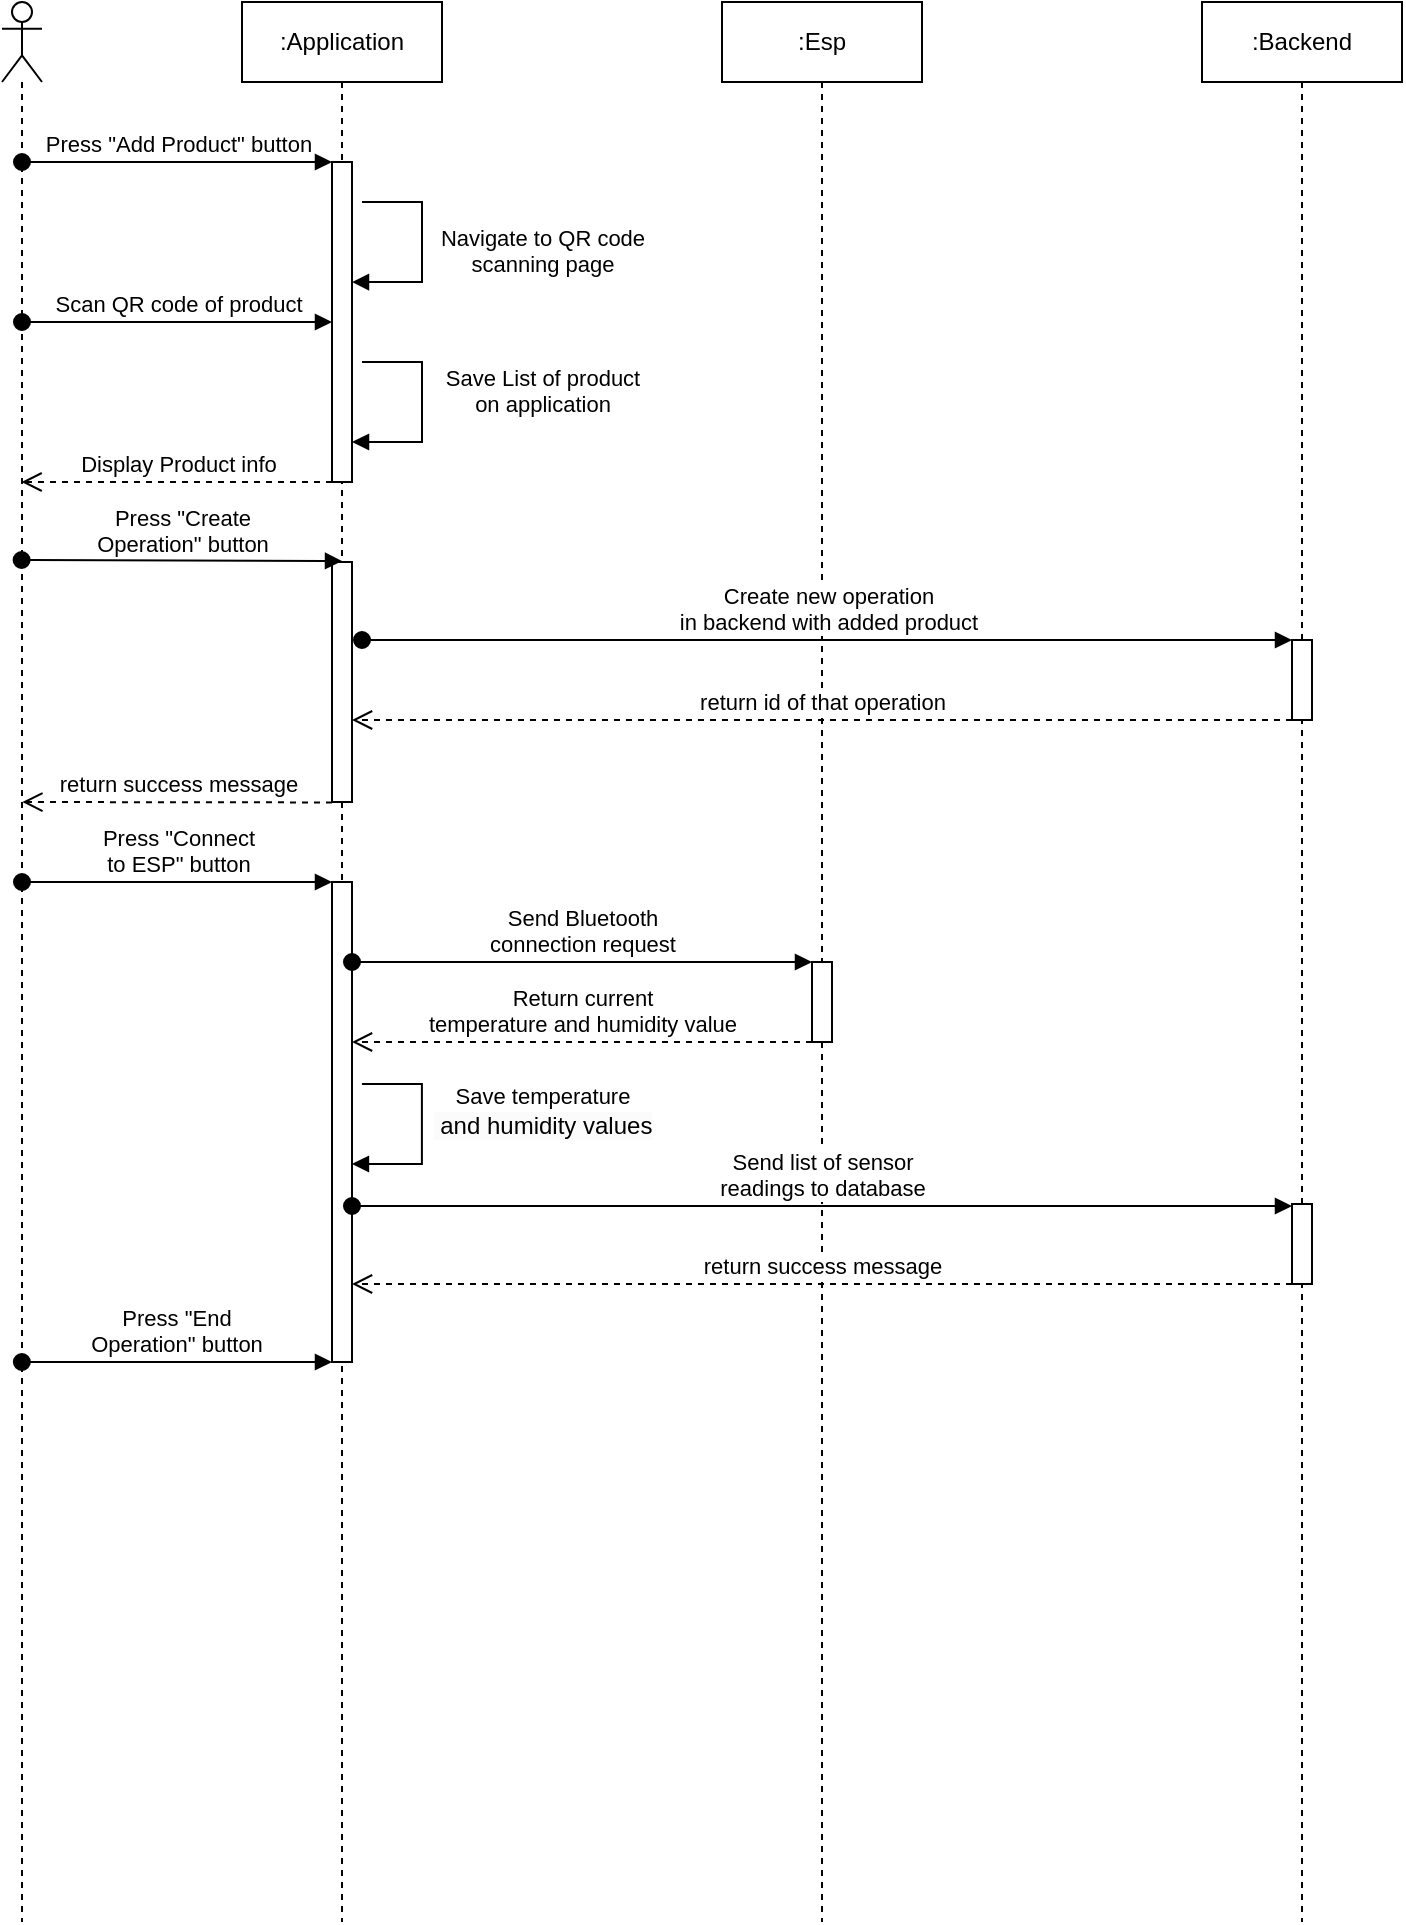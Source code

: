 <mxfile version="13.9.9" type="device" pages="3"><diagram id="enGaG7yTvKeeMEmJkT0X" name="Transportation"><mxGraphModel dx="852" dy="517" grid="1" gridSize="10" guides="1" tooltips="1" connect="1" arrows="1" fold="1" page="1" pageScale="1" pageWidth="850" pageHeight="1100" math="0" shadow="0"><root><mxCell id="0"/><mxCell id="1" parent="0"/><mxCell id="bNweQKVXyx72sgjPOAXC-1" value="" style="shape=umlLifeline;perimeter=lifelinePerimeter;whiteSpace=wrap;html=1;container=1;dropTarget=0;collapsible=0;recursiveResize=0;outlineConnect=0;portConstraint=eastwest;newEdgeStyle={&quot;edgeStyle&quot;:&quot;elbowEdgeStyle&quot;,&quot;elbow&quot;:&quot;vertical&quot;,&quot;curved&quot;:0,&quot;rounded&quot;:0};participant=umlActor;" parent="1" vertex="1"><mxGeometry x="70" y="40" width="20" height="960" as="geometry"/></mxCell><mxCell id="ofi3bH9-rrDe1YXDRInB-1" value=":Application" style="shape=umlLifeline;perimeter=lifelinePerimeter;whiteSpace=wrap;html=1;container=1;dropTarget=0;collapsible=0;recursiveResize=0;outlineConnect=0;portConstraint=eastwest;newEdgeStyle={&quot;edgeStyle&quot;:&quot;elbowEdgeStyle&quot;,&quot;elbow&quot;:&quot;vertical&quot;,&quot;curved&quot;:0,&quot;rounded&quot;:0};" parent="1" vertex="1"><mxGeometry x="190" y="40" width="100" height="960" as="geometry"/></mxCell><mxCell id="ofi3bH9-rrDe1YXDRInB-7" value="" style="html=1;points=[];perimeter=orthogonalPerimeter;outlineConnect=0;targetShapes=umlLifeline;portConstraint=eastwest;newEdgeStyle={&quot;edgeStyle&quot;:&quot;elbowEdgeStyle&quot;,&quot;elbow&quot;:&quot;vertical&quot;,&quot;curved&quot;:0,&quot;rounded&quot;:0};" parent="ofi3bH9-rrDe1YXDRInB-1" vertex="1"><mxGeometry x="45" y="80" width="10" height="160" as="geometry"/></mxCell><mxCell id="EWP1JVS3Kq3bZ-0pJgzn-16" value="" style="html=1;points=[];perimeter=orthogonalPerimeter;outlineConnect=0;targetShapes=umlLifeline;portConstraint=eastwest;newEdgeStyle={&quot;edgeStyle&quot;:&quot;elbowEdgeStyle&quot;,&quot;elbow&quot;:&quot;vertical&quot;,&quot;curved&quot;:0,&quot;rounded&quot;:0};" parent="ofi3bH9-rrDe1YXDRInB-1" vertex="1"><mxGeometry x="45" y="280" width="10" height="120" as="geometry"/></mxCell><mxCell id="GxoD1OoxceLfjxLoZDJN-1" value="" style="html=1;points=[];perimeter=orthogonalPerimeter;outlineConnect=0;targetShapes=umlLifeline;portConstraint=eastwest;newEdgeStyle={&quot;edgeStyle&quot;:&quot;elbowEdgeStyle&quot;,&quot;elbow&quot;:&quot;vertical&quot;,&quot;curved&quot;:0,&quot;rounded&quot;:0};" parent="ofi3bH9-rrDe1YXDRInB-1" vertex="1"><mxGeometry x="45" y="440" width="10" height="240" as="geometry"/></mxCell><mxCell id="ofi3bH9-rrDe1YXDRInB-3" value=":Esp" style="shape=umlLifeline;perimeter=lifelinePerimeter;whiteSpace=wrap;html=1;container=1;dropTarget=0;collapsible=0;recursiveResize=0;outlineConnect=0;portConstraint=eastwest;newEdgeStyle={&quot;edgeStyle&quot;:&quot;elbowEdgeStyle&quot;,&quot;elbow&quot;:&quot;vertical&quot;,&quot;curved&quot;:0,&quot;rounded&quot;:0};" parent="1" vertex="1"><mxGeometry x="430" y="40" width="100" height="960" as="geometry"/></mxCell><mxCell id="EWP1JVS3Kq3bZ-0pJgzn-13" style="edgeStyle=elbowEdgeStyle;rounded=0;orthogonalLoop=1;jettySize=auto;html=1;elbow=vertical;curved=0;" parent="ofi3bH9-rrDe1YXDRInB-3" source="EWP1JVS3Kq3bZ-0pJgzn-11" edge="1"><mxGeometry relative="1" as="geometry"><mxPoint x="49.786" y="500.143" as="targetPoint"/></mxGeometry></mxCell><mxCell id="EWP1JVS3Kq3bZ-0pJgzn-11" value="" style="html=1;points=[];perimeter=orthogonalPerimeter;outlineConnect=0;targetShapes=umlLifeline;portConstraint=eastwest;newEdgeStyle={&quot;edgeStyle&quot;:&quot;elbowEdgeStyle&quot;,&quot;elbow&quot;:&quot;vertical&quot;,&quot;curved&quot;:0,&quot;rounded&quot;:0};" parent="ofi3bH9-rrDe1YXDRInB-3" vertex="1"><mxGeometry x="45" y="480" width="10" height="40" as="geometry"/></mxCell><mxCell id="ofi3bH9-rrDe1YXDRInB-5" value=":Backend" style="shape=umlLifeline;perimeter=lifelinePerimeter;whiteSpace=wrap;html=1;container=1;dropTarget=0;collapsible=0;recursiveResize=0;outlineConnect=0;portConstraint=eastwest;newEdgeStyle={&quot;edgeStyle&quot;:&quot;elbowEdgeStyle&quot;,&quot;elbow&quot;:&quot;vertical&quot;,&quot;curved&quot;:0,&quot;rounded&quot;:0};" parent="1" vertex="1"><mxGeometry x="670" y="40" width="100" height="960" as="geometry"/></mxCell><mxCell id="EWP1JVS3Kq3bZ-0pJgzn-3" value="" style="html=1;points=[];perimeter=orthogonalPerimeter;outlineConnect=0;targetShapes=umlLifeline;portConstraint=eastwest;newEdgeStyle={&quot;edgeStyle&quot;:&quot;elbowEdgeStyle&quot;,&quot;elbow&quot;:&quot;vertical&quot;,&quot;curved&quot;:0,&quot;rounded&quot;:0};" parent="ofi3bH9-rrDe1YXDRInB-5" vertex="1"><mxGeometry x="45" y="319" width="10" height="40" as="geometry"/></mxCell><mxCell id="EWP1JVS3Kq3bZ-0pJgzn-80" value="" style="html=1;points=[];perimeter=orthogonalPerimeter;outlineConnect=0;targetShapes=umlLifeline;portConstraint=eastwest;newEdgeStyle={&quot;edgeStyle&quot;:&quot;elbowEdgeStyle&quot;,&quot;elbow&quot;:&quot;vertical&quot;,&quot;curved&quot;:0,&quot;rounded&quot;:0};" parent="ofi3bH9-rrDe1YXDRInB-5" vertex="1"><mxGeometry x="45" y="601" width="10" height="40" as="geometry"/></mxCell><mxCell id="ofi3bH9-rrDe1YXDRInB-8" value="Press &quot;Add Product&quot; button" style="html=1;verticalAlign=bottom;startArrow=oval;endArrow=block;startSize=8;edgeStyle=elbowEdgeStyle;elbow=vertical;curved=0;rounded=0;" parent="1" source="bNweQKVXyx72sgjPOAXC-1" target="ofi3bH9-rrDe1YXDRInB-7" edge="1"><mxGeometry relative="1" as="geometry"><mxPoint x="130" y="120" as="sourcePoint"/><Array as="points"><mxPoint x="110" y="120"/></Array></mxGeometry></mxCell><mxCell id="EWP1JVS3Kq3bZ-0pJgzn-2" value="Scan QR code of product" style="html=1;verticalAlign=bottom;startArrow=oval;endArrow=block;startSize=8;edgeStyle=elbowEdgeStyle;elbow=vertical;curved=0;rounded=0;" parent="1" edge="1"><mxGeometry x="0.003" relative="1" as="geometry"><mxPoint x="80" y="200" as="sourcePoint"/><mxPoint x="235" y="200" as="targetPoint"/><Array as="points"><mxPoint x="110" y="200"/></Array><mxPoint as="offset"/></mxGeometry></mxCell><mxCell id="EWP1JVS3Kq3bZ-0pJgzn-4" value="Create new operation&lt;br/&gt;in backend with added product" style="html=1;verticalAlign=bottom;startArrow=oval;endArrow=block;startSize=8;edgeStyle=elbowEdgeStyle;elbow=vertical;curved=0;rounded=0;" parent="1" edge="1"><mxGeometry relative="1" as="geometry"><mxPoint x="250" y="359" as="sourcePoint"/><mxPoint x="715.0" y="359.333" as="targetPoint"/></mxGeometry></mxCell><mxCell id="EWP1JVS3Kq3bZ-0pJgzn-5" value="return id of that operation" style="html=1;verticalAlign=bottom;endArrow=open;dashed=1;endSize=8;edgeStyle=elbowEdgeStyle;elbow=vertical;curved=0;rounded=0;" parent="1" source="EWP1JVS3Kq3bZ-0pJgzn-3" edge="1"><mxGeometry relative="1" as="geometry"><mxPoint x="710" y="399" as="sourcePoint"/><mxPoint x="245" y="399" as="targetPoint"/><Array as="points"><mxPoint x="710" y="399"/></Array></mxGeometry></mxCell><mxCell id="EWP1JVS3Kq3bZ-0pJgzn-8" value="Display Product info" style="html=1;verticalAlign=bottom;endArrow=open;dashed=1;endSize=8;edgeStyle=elbowEdgeStyle;elbow=vertical;curved=0;rounded=0;" parent="1" edge="1"><mxGeometry relative="1" as="geometry"><mxPoint x="235" y="280" as="sourcePoint"/><mxPoint x="79.786" y="280" as="targetPoint"/><Array as="points"><mxPoint x="130" y="280"/></Array></mxGeometry></mxCell><mxCell id="EWP1JVS3Kq3bZ-0pJgzn-10" value="Press &quot;Connect&lt;br/&gt;to ESP&quot; button" style="html=1;verticalAlign=bottom;startArrow=oval;endArrow=block;startSize=8;edgeStyle=elbowEdgeStyle;elbow=vertical;curved=0;rounded=0;" parent="1" edge="1"><mxGeometry relative="1" as="geometry"><mxPoint x="80" y="480" as="sourcePoint"/><mxPoint x="235" y="480" as="targetPoint"/><Array as="points"><mxPoint x="170" y="480"/><mxPoint x="190" y="640"/></Array></mxGeometry></mxCell><mxCell id="EWP1JVS3Kq3bZ-0pJgzn-12" value="Send Bluetooth&lt;br/&gt;connection request" style="html=1;verticalAlign=bottom;startArrow=oval;endArrow=block;startSize=8;edgeStyle=elbowEdgeStyle;elbow=vertical;curved=0;rounded=0;" parent="1" target="EWP1JVS3Kq3bZ-0pJgzn-11" edge="1"><mxGeometry relative="1" as="geometry"><mxPoint x="245" y="520" as="sourcePoint"/><Array as="points"><mxPoint x="450" y="520"/></Array></mxGeometry></mxCell><mxCell id="EWP1JVS3Kq3bZ-0pJgzn-14" value="Return current&lt;br style=&quot;border-color: var(--border-color);&quot;&gt;temperature and humidity value" style="html=1;verticalAlign=bottom;endArrow=open;dashed=1;endSize=8;edgeStyle=elbowEdgeStyle;elbow=vertical;curved=0;rounded=0;" parent="1" source="EWP1JVS3Kq3bZ-0pJgzn-11" edge="1"><mxGeometry relative="1" as="geometry"><mxPoint x="480" y="560" as="sourcePoint"/><mxPoint x="245" y="559.999" as="targetPoint"/></mxGeometry></mxCell><mxCell id="EWP1JVS3Kq3bZ-0pJgzn-15" value="return success message" style="html=1;verticalAlign=bottom;endArrow=open;dashed=1;endSize=8;edgeStyle=elbowEdgeStyle;elbow=vertical;curved=0;rounded=0;" parent="1" edge="1"><mxGeometry relative="1" as="geometry"><mxPoint x="235" y="440.22" as="sourcePoint"/><mxPoint x="80.167" y="440.22" as="targetPoint"/></mxGeometry></mxCell><mxCell id="EWP1JVS3Kq3bZ-0pJgzn-17" value="Press &quot;Create&lt;br&gt;Operation&quot; button" style="html=1;verticalAlign=bottom;startArrow=oval;endArrow=block;startSize=8;edgeStyle=elbowEdgeStyle;elbow=vertical;curved=0;rounded=0;" parent="1" target="EWP1JVS3Kq3bZ-0pJgzn-16" edge="1"><mxGeometry relative="1" as="geometry"><mxPoint x="79.81" y="319.005" as="sourcePoint"/><mxPoint x="235" y="319.005" as="targetPoint"/></mxGeometry></mxCell><mxCell id="EWP1JVS3Kq3bZ-0pJgzn-70" value="Save&amp;nbsp;temperature&lt;br style=&quot;border-color: var(--border-color); font-size: 12px; background-color: rgb(251, 251, 251);&quot;&gt;&lt;span style=&quot;font-size: 12px; background-color: rgb(251, 251, 251);&quot;&gt;&amp;nbsp;and humidity values&lt;/span&gt;" style="html=1;verticalAlign=bottom;endArrow=block;edgeStyle=orthogonalEdgeStyle;elbow=vertical;rounded=0;" parent="1" edge="1"><mxGeometry x="0.143" y="60" width="80" relative="1" as="geometry"><mxPoint x="249.97" y="581" as="sourcePoint"/><mxPoint x="244.97" y="621" as="targetPoint"/><Array as="points"><mxPoint x="279.97" y="581"/><mxPoint x="279.97" y="621"/></Array><mxPoint as="offset"/></mxGeometry></mxCell><mxCell id="EWP1JVS3Kq3bZ-0pJgzn-84" value="return success message" style="html=1;verticalAlign=bottom;endArrow=open;dashed=1;endSize=8;edgeStyle=elbowEdgeStyle;elbow=vertical;curved=0;rounded=0;" parent="1" edge="1"><mxGeometry relative="1" as="geometry"><mxPoint x="715" y="681.0" as="sourcePoint"/><mxPoint x="245" y="681.0" as="targetPoint"/></mxGeometry></mxCell><mxCell id="EWP1JVS3Kq3bZ-0pJgzn-88" value="Save List of product &lt;br&gt;on application" style="html=1;verticalAlign=bottom;endArrow=block;edgeStyle=orthogonalEdgeStyle;elbow=vertical;rounded=0;" parent="1" edge="1"><mxGeometry x="0.142" y="60" width="80" relative="1" as="geometry"><mxPoint x="250" y="220" as="sourcePoint"/><mxPoint x="245" y="260" as="targetPoint"/><Array as="points"><mxPoint x="280" y="220"/><mxPoint x="280" y="260"/></Array><mxPoint as="offset"/></mxGeometry></mxCell><mxCell id="EWP1JVS3Kq3bZ-0pJgzn-90" value="Press &quot;End&lt;br style=&quot;border-color: var(--border-color);&quot;&gt;Operation&quot; button" style="html=1;verticalAlign=bottom;startArrow=oval;startFill=1;endArrow=block;startSize=8;edgeStyle=elbowEdgeStyle;elbow=vertical;curved=0;rounded=0;" parent="1" edge="1"><mxGeometry width="60" relative="1" as="geometry"><mxPoint x="79.929" y="720" as="sourcePoint"/><mxPoint x="235" y="720" as="targetPoint"/><Array as="points"><mxPoint x="160" y="720"/></Array></mxGeometry></mxCell><mxCell id="EWP1JVS3Kq3bZ-0pJgzn-91" value="Send list of sensor&lt;br style=&quot;border-color: var(--border-color);&quot;&gt;readings to database" style="html=1;verticalAlign=bottom;startArrow=oval;startFill=1;endArrow=block;startSize=8;edgeStyle=elbowEdgeStyle;elbow=vertical;curved=0;rounded=0;" parent="1" edge="1"><mxGeometry width="60" relative="1" as="geometry"><mxPoint x="245" y="642" as="sourcePoint"/><mxPoint x="715" y="642" as="targetPoint"/></mxGeometry></mxCell><mxCell id="EWP1JVS3Kq3bZ-0pJgzn-92" value="Navigate to QR code&lt;br&gt;scanning page" style="html=1;verticalAlign=bottom;endArrow=block;edgeStyle=orthogonalEdgeStyle;elbow=vertical;rounded=0;" parent="1" edge="1"><mxGeometry x="0.334" y="60" width="80" relative="1" as="geometry"><mxPoint x="250" y="140.03" as="sourcePoint"/><mxPoint x="245" y="180.03" as="targetPoint"/><Array as="points"><mxPoint x="280" y="140.03"/><mxPoint x="280" y="180.03"/></Array><mxPoint x="60" y="-60" as="offset"/></mxGeometry></mxCell></root></mxGraphModel></diagram><diagram name="Warehouse " id="dRTH2C0HD_tTzbY0gGNo"><mxGraphModel dx="852" dy="517" grid="1" gridSize="10" guides="1" tooltips="1" connect="1" arrows="1" fold="1" page="1" pageScale="1" pageWidth="850" pageHeight="1100" math="0" shadow="0"><root><mxCell id="_QKfmb3TqUxoZ2L7-332-0"/><mxCell id="_QKfmb3TqUxoZ2L7-332-1" parent="_QKfmb3TqUxoZ2L7-332-0"/><mxCell id="_QKfmb3TqUxoZ2L7-332-2" value="" style="shape=umlLifeline;perimeter=lifelinePerimeter;whiteSpace=wrap;html=1;container=1;dropTarget=0;collapsible=0;recursiveResize=0;outlineConnect=0;portConstraint=eastwest;newEdgeStyle={&quot;edgeStyle&quot;:&quot;elbowEdgeStyle&quot;,&quot;elbow&quot;:&quot;vertical&quot;,&quot;curved&quot;:0,&quot;rounded&quot;:0};participant=umlActor;" parent="_QKfmb3TqUxoZ2L7-332-1" vertex="1"><mxGeometry x="70" y="40" width="20" height="960" as="geometry"/></mxCell><mxCell id="_QKfmb3TqUxoZ2L7-332-3" value=":Application" style="shape=umlLifeline;perimeter=lifelinePerimeter;whiteSpace=wrap;html=1;container=1;dropTarget=0;collapsible=0;recursiveResize=0;outlineConnect=0;portConstraint=eastwest;newEdgeStyle={&quot;edgeStyle&quot;:&quot;elbowEdgeStyle&quot;,&quot;elbow&quot;:&quot;vertical&quot;,&quot;curved&quot;:0,&quot;rounded&quot;:0};" parent="_QKfmb3TqUxoZ2L7-332-1" vertex="1"><mxGeometry x="190" y="40" width="100" height="960" as="geometry"/></mxCell><mxCell id="_QKfmb3TqUxoZ2L7-332-4" value="" style="html=1;points=[];perimeter=orthogonalPerimeter;outlineConnect=0;targetShapes=umlLifeline;portConstraint=eastwest;newEdgeStyle={&quot;edgeStyle&quot;:&quot;elbowEdgeStyle&quot;,&quot;elbow&quot;:&quot;vertical&quot;,&quot;curved&quot;:0,&quot;rounded&quot;:0};" parent="_QKfmb3TqUxoZ2L7-332-3" vertex="1"><mxGeometry x="45" y="80" width="10" height="160" as="geometry"/></mxCell><mxCell id="_QKfmb3TqUxoZ2L7-332-5" value="" style="html=1;points=[];perimeter=orthogonalPerimeter;outlineConnect=0;targetShapes=umlLifeline;portConstraint=eastwest;newEdgeStyle={&quot;edgeStyle&quot;:&quot;elbowEdgeStyle&quot;,&quot;elbow&quot;:&quot;vertical&quot;,&quot;curved&quot;:0,&quot;rounded&quot;:0};" parent="_QKfmb3TqUxoZ2L7-332-3" vertex="1"><mxGeometry x="45" y="280" width="10" height="120" as="geometry"/></mxCell><mxCell id="_QKfmb3TqUxoZ2L7-332-6" value="" style="html=1;points=[];perimeter=orthogonalPerimeter;outlineConnect=0;targetShapes=umlLifeline;portConstraint=eastwest;newEdgeStyle={&quot;edgeStyle&quot;:&quot;elbowEdgeStyle&quot;,&quot;elbow&quot;:&quot;vertical&quot;,&quot;curved&quot;:0,&quot;rounded&quot;:0};" parent="_QKfmb3TqUxoZ2L7-332-3" vertex="1"><mxGeometry x="45" y="440" width="10" height="160" as="geometry"/></mxCell><mxCell id="hMLED_NwXrIdJ9aNmMM--1" value="" style="html=1;points=[];perimeter=orthogonalPerimeter;outlineConnect=0;targetShapes=umlLifeline;portConstraint=eastwest;newEdgeStyle={&quot;edgeStyle&quot;:&quot;elbowEdgeStyle&quot;,&quot;elbow&quot;:&quot;vertical&quot;,&quot;curved&quot;:0,&quot;rounded&quot;:0};" parent="_QKfmb3TqUxoZ2L7-332-3" vertex="1"><mxGeometry x="45" y="720" width="10" height="80" as="geometry"/></mxCell><mxCell id="_QKfmb3TqUxoZ2L7-332-7" value=":Esp" style="shape=umlLifeline;perimeter=lifelinePerimeter;whiteSpace=wrap;html=1;container=1;dropTarget=0;collapsible=0;recursiveResize=0;outlineConnect=0;portConstraint=eastwest;newEdgeStyle={&quot;edgeStyle&quot;:&quot;elbowEdgeStyle&quot;,&quot;elbow&quot;:&quot;vertical&quot;,&quot;curved&quot;:0,&quot;rounded&quot;:0};" parent="_QKfmb3TqUxoZ2L7-332-1" vertex="1"><mxGeometry x="430" y="40" width="100" height="960" as="geometry"/></mxCell><mxCell id="_QKfmb3TqUxoZ2L7-332-8" style="edgeStyle=elbowEdgeStyle;rounded=0;orthogonalLoop=1;jettySize=auto;html=1;elbow=vertical;curved=0;" parent="_QKfmb3TqUxoZ2L7-332-7" source="_QKfmb3TqUxoZ2L7-332-9" edge="1"><mxGeometry relative="1" as="geometry"><mxPoint x="49.786" y="500.143" as="targetPoint"/></mxGeometry></mxCell><mxCell id="_QKfmb3TqUxoZ2L7-332-9" value="" style="html=1;points=[];perimeter=orthogonalPerimeter;outlineConnect=0;targetShapes=umlLifeline;portConstraint=eastwest;newEdgeStyle={&quot;edgeStyle&quot;:&quot;elbowEdgeStyle&quot;,&quot;elbow&quot;:&quot;vertical&quot;,&quot;curved&quot;:0,&quot;rounded&quot;:0};" parent="_QKfmb3TqUxoZ2L7-332-7" vertex="1"><mxGeometry x="45" y="480" width="10" height="40" as="geometry"/></mxCell><mxCell id="ChHGK4ho8Lxs8J1yHn6h-1" value="" style="html=1;points=[];perimeter=orthogonalPerimeter;outlineConnect=0;targetShapes=umlLifeline;portConstraint=eastwest;newEdgeStyle={&quot;edgeStyle&quot;:&quot;elbowEdgeStyle&quot;,&quot;elbow&quot;:&quot;vertical&quot;,&quot;curved&quot;:0,&quot;rounded&quot;:0};" parent="_QKfmb3TqUxoZ2L7-332-7" vertex="1"><mxGeometry x="45" y="560" width="10" height="200" as="geometry"/></mxCell><mxCell id="_QKfmb3TqUxoZ2L7-332-10" value=":Backend" style="shape=umlLifeline;perimeter=lifelinePerimeter;whiteSpace=wrap;html=1;container=1;dropTarget=0;collapsible=0;recursiveResize=0;outlineConnect=0;portConstraint=eastwest;newEdgeStyle={&quot;edgeStyle&quot;:&quot;elbowEdgeStyle&quot;,&quot;elbow&quot;:&quot;vertical&quot;,&quot;curved&quot;:0,&quot;rounded&quot;:0};" parent="_QKfmb3TqUxoZ2L7-332-1" vertex="1"><mxGeometry x="670" y="40" width="100" height="960" as="geometry"/></mxCell><mxCell id="_QKfmb3TqUxoZ2L7-332-11" value="" style="html=1;points=[];perimeter=orthogonalPerimeter;outlineConnect=0;targetShapes=umlLifeline;portConstraint=eastwest;newEdgeStyle={&quot;edgeStyle&quot;:&quot;elbowEdgeStyle&quot;,&quot;elbow&quot;:&quot;vertical&quot;,&quot;curved&quot;:0,&quot;rounded&quot;:0};" parent="_QKfmb3TqUxoZ2L7-332-10" vertex="1"><mxGeometry x="45" y="319" width="10" height="40" as="geometry"/></mxCell><mxCell id="_QKfmb3TqUxoZ2L7-332-12" value="" style="html=1;points=[];perimeter=orthogonalPerimeter;outlineConnect=0;targetShapes=umlLifeline;portConstraint=eastwest;newEdgeStyle={&quot;edgeStyle&quot;:&quot;elbowEdgeStyle&quot;,&quot;elbow&quot;:&quot;vertical&quot;,&quot;curved&quot;:0,&quot;rounded&quot;:0};" parent="_QKfmb3TqUxoZ2L7-332-10" vertex="1"><mxGeometry x="45" y="640" width="10" height="40" as="geometry"/></mxCell><mxCell id="_QKfmb3TqUxoZ2L7-332-13" value="Press &quot;Add Product&quot; button" style="html=1;verticalAlign=bottom;startArrow=oval;endArrow=block;startSize=8;edgeStyle=elbowEdgeStyle;elbow=vertical;curved=0;rounded=0;" parent="_QKfmb3TqUxoZ2L7-332-1" source="_QKfmb3TqUxoZ2L7-332-2" target="_QKfmb3TqUxoZ2L7-332-4" edge="1"><mxGeometry relative="1" as="geometry"><mxPoint x="130" y="120" as="sourcePoint"/><Array as="points"><mxPoint x="110" y="120"/></Array></mxGeometry></mxCell><mxCell id="_QKfmb3TqUxoZ2L7-332-14" value="Scan QR code of product" style="html=1;verticalAlign=bottom;startArrow=oval;endArrow=block;startSize=8;edgeStyle=elbowEdgeStyle;elbow=vertical;curved=0;rounded=0;" parent="_QKfmb3TqUxoZ2L7-332-1" edge="1"><mxGeometry x="0.003" relative="1" as="geometry"><mxPoint x="80" y="200" as="sourcePoint"/><mxPoint x="235" y="200" as="targetPoint"/><Array as="points"><mxPoint x="110" y="200"/></Array><mxPoint as="offset"/></mxGeometry></mxCell><mxCell id="_QKfmb3TqUxoZ2L7-332-15" value="Create new operation&lt;br/&gt;in backend with added product" style="html=1;verticalAlign=bottom;startArrow=oval;endArrow=block;startSize=8;edgeStyle=elbowEdgeStyle;elbow=vertical;curved=0;rounded=0;" parent="_QKfmb3TqUxoZ2L7-332-1" edge="1"><mxGeometry relative="1" as="geometry"><mxPoint x="250" y="359" as="sourcePoint"/><mxPoint x="715.0" y="359.333" as="targetPoint"/></mxGeometry></mxCell><mxCell id="_QKfmb3TqUxoZ2L7-332-16" value="return id of that operation" style="html=1;verticalAlign=bottom;endArrow=open;dashed=1;endSize=8;edgeStyle=elbowEdgeStyle;elbow=vertical;curved=0;rounded=0;" parent="_QKfmb3TqUxoZ2L7-332-1" source="_QKfmb3TqUxoZ2L7-332-11" edge="1"><mxGeometry relative="1" as="geometry"><mxPoint x="710" y="399" as="sourcePoint"/><mxPoint x="245" y="399" as="targetPoint"/><Array as="points"><mxPoint x="710" y="399"/></Array></mxGeometry></mxCell><mxCell id="_QKfmb3TqUxoZ2L7-332-17" value="Display Product info" style="html=1;verticalAlign=bottom;endArrow=open;dashed=1;endSize=8;edgeStyle=elbowEdgeStyle;elbow=vertical;curved=0;rounded=0;" parent="_QKfmb3TqUxoZ2L7-332-1" edge="1"><mxGeometry relative="1" as="geometry"><mxPoint x="235" y="280" as="sourcePoint"/><mxPoint x="79.786" y="280" as="targetPoint"/><Array as="points"><mxPoint x="130" y="280"/></Array></mxGeometry></mxCell><mxCell id="_QKfmb3TqUxoZ2L7-332-18" value="Press &quot;Connect&lt;br/&gt;to ESP&quot; button" style="html=1;verticalAlign=bottom;startArrow=oval;endArrow=block;startSize=8;edgeStyle=elbowEdgeStyle;elbow=vertical;curved=0;rounded=0;" parent="_QKfmb3TqUxoZ2L7-332-1" edge="1"><mxGeometry relative="1" as="geometry"><mxPoint x="80" y="480" as="sourcePoint"/><mxPoint x="235" y="480" as="targetPoint"/><Array as="points"><mxPoint x="170" y="480"/><mxPoint x="190" y="640"/></Array></mxGeometry></mxCell><mxCell id="_QKfmb3TqUxoZ2L7-332-19" value="Send Bluetooth&lt;br/&gt;connection request" style="html=1;verticalAlign=bottom;startArrow=oval;endArrow=block;startSize=8;edgeStyle=elbowEdgeStyle;elbow=vertical;curved=0;rounded=0;" parent="_QKfmb3TqUxoZ2L7-332-1" target="_QKfmb3TqUxoZ2L7-332-9" edge="1"><mxGeometry relative="1" as="geometry"><mxPoint x="245" y="520" as="sourcePoint"/><Array as="points"><mxPoint x="450" y="520"/></Array></mxGeometry></mxCell><mxCell id="_QKfmb3TqUxoZ2L7-332-20" value="return success message" style="html=1;verticalAlign=bottom;endArrow=open;dashed=1;endSize=8;edgeStyle=elbowEdgeStyle;elbow=vertical;curved=0;rounded=0;" parent="_QKfmb3TqUxoZ2L7-332-1" source="_QKfmb3TqUxoZ2L7-332-9" edge="1"><mxGeometry relative="1" as="geometry"><mxPoint x="480" y="560" as="sourcePoint"/><mxPoint x="245" y="559.999" as="targetPoint"/></mxGeometry></mxCell><mxCell id="_QKfmb3TqUxoZ2L7-332-21" value="return success message" style="html=1;verticalAlign=bottom;endArrow=open;dashed=1;endSize=8;edgeStyle=elbowEdgeStyle;elbow=vertical;curved=0;rounded=0;" parent="_QKfmb3TqUxoZ2L7-332-1" edge="1"><mxGeometry relative="1" as="geometry"><mxPoint x="235" y="440.22" as="sourcePoint"/><mxPoint x="80.167" y="440.22" as="targetPoint"/></mxGeometry></mxCell><mxCell id="_QKfmb3TqUxoZ2L7-332-22" value="Press &quot;Create&lt;br&gt;Operation&quot; button" style="html=1;verticalAlign=bottom;startArrow=oval;endArrow=block;startSize=8;edgeStyle=elbowEdgeStyle;elbow=vertical;curved=0;rounded=0;" parent="_QKfmb3TqUxoZ2L7-332-1" target="_QKfmb3TqUxoZ2L7-332-5" edge="1"><mxGeometry relative="1" as="geometry"><mxPoint x="79.81" y="319.005" as="sourcePoint"/><mxPoint x="235" y="319.005" as="targetPoint"/></mxGeometry></mxCell><mxCell id="_QKfmb3TqUxoZ2L7-332-24" value="return success message" style="html=1;verticalAlign=bottom;endArrow=open;dashed=1;endSize=8;edgeStyle=elbowEdgeStyle;elbow=vertical;curved=0;rounded=0;" parent="_QKfmb3TqUxoZ2L7-332-1" edge="1"><mxGeometry relative="1" as="geometry"><mxPoint x="715" y="720" as="sourcePoint"/><mxPoint x="485" y="720" as="targetPoint"/></mxGeometry></mxCell><mxCell id="_QKfmb3TqUxoZ2L7-332-25" value="Save List of product &lt;br&gt;on application" style="html=1;verticalAlign=bottom;endArrow=block;edgeStyle=orthogonalEdgeStyle;elbow=vertical;rounded=0;" parent="_QKfmb3TqUxoZ2L7-332-1" edge="1"><mxGeometry x="0.142" y="60" width="80" relative="1" as="geometry"><mxPoint x="250" y="220" as="sourcePoint"/><mxPoint x="245" y="260" as="targetPoint"/><Array as="points"><mxPoint x="280" y="220"/><mxPoint x="280" y="260"/></Array><mxPoint as="offset"/></mxGeometry></mxCell><mxCell id="_QKfmb3TqUxoZ2L7-332-26" value="Press &quot;End&lt;br style=&quot;border-color: var(--border-color);&quot;&gt;Operation&quot; button" style="html=1;verticalAlign=bottom;startArrow=oval;startFill=1;endArrow=block;startSize=8;edgeStyle=elbowEdgeStyle;elbow=vertical;curved=0;rounded=0;" parent="_QKfmb3TqUxoZ2L7-332-1" target="hMLED_NwXrIdJ9aNmMM--1" edge="1"><mxGeometry width="60" relative="1" as="geometry"><mxPoint x="79.929" y="760" as="sourcePoint"/><mxPoint x="235" y="760" as="targetPoint"/><Array as="points"><mxPoint x="160" y="760"/></Array></mxGeometry></mxCell><mxCell id="_QKfmb3TqUxoZ2L7-332-27" value="Send sensor readings to database" style="html=1;verticalAlign=bottom;startArrow=oval;startFill=1;endArrow=block;startSize=8;edgeStyle=elbowEdgeStyle;elbow=vertical;curved=0;rounded=0;" parent="_QKfmb3TqUxoZ2L7-332-1" source="ChHGK4ho8Lxs8J1yHn6h-1" target="_QKfmb3TqUxoZ2L7-332-12" edge="1"><mxGeometry width="60" relative="1" as="geometry"><mxPoint x="245" y="640.05" as="sourcePoint"/><mxPoint x="715" y="640.05" as="targetPoint"/><Array as="points"><mxPoint x="640" y="680"/></Array></mxGeometry></mxCell><mxCell id="_QKfmb3TqUxoZ2L7-332-28" value="Navigate to QR code&lt;br&gt;scanning page" style="html=1;verticalAlign=bottom;endArrow=block;edgeStyle=orthogonalEdgeStyle;elbow=vertical;rounded=0;" parent="_QKfmb3TqUxoZ2L7-332-1" edge="1"><mxGeometry x="0.334" y="60" width="80" relative="1" as="geometry"><mxPoint x="250" y="140.03" as="sourcePoint"/><mxPoint x="245" y="180.03" as="targetPoint"/><Array as="points"><mxPoint x="280" y="140.03"/><mxPoint x="280" y="180.03"/></Array><mxPoint x="60" y="-60" as="offset"/></mxGeometry></mxCell><mxCell id="ChHGK4ho8Lxs8J1yHn6h-2" value="send (current time, user token, operation id)&amp;nbsp;" style="html=1;verticalAlign=bottom;startArrow=oval;endArrow=block;startSize=8;edgeStyle=elbowEdgeStyle;elbow=vertical;curved=0;rounded=0;" parent="_QKfmb3TqUxoZ2L7-332-1" edge="1"><mxGeometry relative="1" as="geometry"><mxPoint x="245" y="600" as="sourcePoint"/><mxPoint x="475" y="600" as="targetPoint"/><Array as="points"><mxPoint x="330" y="600"/></Array><mxPoint as="offset"/></mxGeometry></mxCell><mxCell id="hMLED_NwXrIdJ9aNmMM--0" value="return success message" style="html=1;verticalAlign=bottom;endArrow=open;dashed=1;endSize=8;edgeStyle=elbowEdgeStyle;elbow=vertical;curved=0;rounded=0;" parent="_QKfmb3TqUxoZ2L7-332-1" edge="1"><mxGeometry relative="1" as="geometry"><mxPoint x="235" y="639.996" as="sourcePoint"/><mxPoint x="79.81" y="639.996" as="targetPoint"/></mxGeometry></mxCell><mxCell id="hMLED_NwXrIdJ9aNmMM--2" value="Stop operation command&amp;nbsp;" style="html=1;verticalAlign=bottom;startArrow=oval;startFill=1;endArrow=block;startSize=8;edgeStyle=elbowEdgeStyle;elbow=vertical;curved=0;rounded=0;entryX=0.5;entryY=1;entryDx=0;entryDy=0;entryPerimeter=0;" parent="_QKfmb3TqUxoZ2L7-332-1" source="hMLED_NwXrIdJ9aNmMM--1" target="ChHGK4ho8Lxs8J1yHn6h-1" edge="1"><mxGeometry width="60" relative="1" as="geometry"><mxPoint x="250" y="880.07" as="sourcePoint"/><mxPoint x="470" y="880" as="targetPoint"/><Array as="points"><mxPoint x="390" y="800"/><mxPoint x="310" y="840"/></Array></mxGeometry></mxCell><mxCell id="hMLED_NwXrIdJ9aNmMM--3" value="return success message" style="html=1;verticalAlign=bottom;endArrow=open;dashed=1;endSize=8;edgeStyle=elbowEdgeStyle;elbow=vertical;curved=0;rounded=0;" parent="_QKfmb3TqUxoZ2L7-332-1" edge="1"><mxGeometry relative="1" as="geometry"><mxPoint x="235" y="839.996" as="sourcePoint"/><mxPoint x="79.81" y="839.996" as="targetPoint"/></mxGeometry></mxCell></root></mxGraphModel></diagram><diagram id="pY192PIHuALXpccK2ZaU" name="Clone Products"><mxGraphModel dx="852" dy="517" grid="1" gridSize="10" guides="1" tooltips="1" connect="1" arrows="1" fold="1" page="1" pageScale="1" pageWidth="827" pageHeight="1169" math="0" shadow="0"><root><mxCell id="GwNpthpcWT9SltylCpk9-0"/><mxCell id="GwNpthpcWT9SltylCpk9-1" parent="GwNpthpcWT9SltylCpk9-0"/><mxCell id="GwNpthpcWT9SltylCpk9-2" value=":Dashboard" style="shape=umlLifeline;perimeter=lifelinePerimeter;whiteSpace=wrap;html=1;container=1;dropTarget=0;collapsible=0;recursiveResize=0;outlineConnect=0;portConstraint=eastwest;newEdgeStyle={&quot;edgeStyle&quot;:&quot;elbowEdgeStyle&quot;,&quot;elbow&quot;:&quot;vertical&quot;,&quot;curved&quot;:0,&quot;rounded&quot;:0};" vertex="1" parent="GwNpthpcWT9SltylCpk9-1"><mxGeometry x="390" y="40" width="100" height="800" as="geometry"/></mxCell><mxCell id="GwNpthpcWT9SltylCpk9-3" value="" style="html=1;points=[];perimeter=orthogonalPerimeter;outlineConnect=0;targetShapes=umlLifeline;portConstraint=eastwest;newEdgeStyle={&quot;edgeStyle&quot;:&quot;elbowEdgeStyle&quot;,&quot;elbow&quot;:&quot;vertical&quot;,&quot;curved&quot;:0,&quot;rounded&quot;:0};" vertex="1" parent="GwNpthpcWT9SltylCpk9-2"><mxGeometry x="45" y="480" width="10" height="120" as="geometry"/></mxCell><mxCell id="GwNpthpcWT9SltylCpk9-4" value="" style="html=1;points=[];perimeter=orthogonalPerimeter;outlineConnect=0;targetShapes=umlLifeline;portConstraint=eastwest;newEdgeStyle={&quot;edgeStyle&quot;:&quot;elbowEdgeStyle&quot;,&quot;elbow&quot;:&quot;vertical&quot;,&quot;curved&quot;:0,&quot;rounded&quot;:0};" vertex="1" parent="GwNpthpcWT9SltylCpk9-2"><mxGeometry x="45" y="640.08" width="10" height="39.92" as="geometry"/></mxCell><mxCell id="GwNpthpcWT9SltylCpk9-5" value="" style="shape=umlLifeline;perimeter=lifelinePerimeter;whiteSpace=wrap;html=1;container=1;dropTarget=0;collapsible=0;recursiveResize=0;outlineConnect=0;portConstraint=eastwest;newEdgeStyle={&quot;edgeStyle&quot;:&quot;elbowEdgeStyle&quot;,&quot;elbow&quot;:&quot;vertical&quot;,&quot;curved&quot;:0,&quot;rounded&quot;:0};participant=umlActor;" vertex="1" parent="GwNpthpcWT9SltylCpk9-1"><mxGeometry x="70" y="40" width="20" height="800" as="geometry"/></mxCell><mxCell id="GwNpthpcWT9SltylCpk9-6" value=":Application" style="shape=umlLifeline;perimeter=lifelinePerimeter;whiteSpace=wrap;html=1;container=1;dropTarget=0;collapsible=0;recursiveResize=0;outlineConnect=0;portConstraint=eastwest;newEdgeStyle={&quot;edgeStyle&quot;:&quot;elbowEdgeStyle&quot;,&quot;elbow&quot;:&quot;vertical&quot;,&quot;curved&quot;:0,&quot;rounded&quot;:0};" vertex="1" parent="GwNpthpcWT9SltylCpk9-1"><mxGeometry x="190" y="40" width="100" height="800" as="geometry"/></mxCell><mxCell id="GwNpthpcWT9SltylCpk9-7" value="" style="html=1;points=[];perimeter=orthogonalPerimeter;outlineConnect=0;targetShapes=umlLifeline;portConstraint=eastwest;newEdgeStyle={&quot;edgeStyle&quot;:&quot;elbowEdgeStyle&quot;,&quot;elbow&quot;:&quot;vertical&quot;,&quot;curved&quot;:0,&quot;rounded&quot;:0};" vertex="1" parent="GwNpthpcWT9SltylCpk9-6"><mxGeometry x="45" y="80" width="10" height="200" as="geometry"/></mxCell><mxCell id="GwNpthpcWT9SltylCpk9-8" value="" style="html=1;points=[];perimeter=orthogonalPerimeter;outlineConnect=0;targetShapes=umlLifeline;portConstraint=eastwest;newEdgeStyle={&quot;edgeStyle&quot;:&quot;elbowEdgeStyle&quot;,&quot;elbow&quot;:&quot;vertical&quot;,&quot;curved&quot;:0,&quot;rounded&quot;:0};" vertex="1" parent="GwNpthpcWT9SltylCpk9-6"><mxGeometry x="45" y="321" width="10" height="120" as="geometry"/></mxCell><mxCell id="GwNpthpcWT9SltylCpk9-9" value=":Backend" style="shape=umlLifeline;perimeter=lifelinePerimeter;whiteSpace=wrap;html=1;container=1;dropTarget=0;collapsible=0;recursiveResize=0;outlineConnect=0;portConstraint=eastwest;newEdgeStyle={&quot;edgeStyle&quot;:&quot;elbowEdgeStyle&quot;,&quot;elbow&quot;:&quot;vertical&quot;,&quot;curved&quot;:0,&quot;rounded&quot;:0};" vertex="1" parent="GwNpthpcWT9SltylCpk9-1"><mxGeometry x="590" y="40" width="100" height="800" as="geometry"/></mxCell><mxCell id="GwNpthpcWT9SltylCpk9-10" value="" style="html=1;points=[];perimeter=orthogonalPerimeter;outlineConnect=0;targetShapes=umlLifeline;portConstraint=eastwest;newEdgeStyle={&quot;edgeStyle&quot;:&quot;elbowEdgeStyle&quot;,&quot;elbow&quot;:&quot;vertical&quot;,&quot;curved&quot;:0,&quot;rounded&quot;:0};" vertex="1" parent="GwNpthpcWT9SltylCpk9-9"><mxGeometry x="45" y="200" width="10" height="40" as="geometry"/></mxCell><mxCell id="GwNpthpcWT9SltylCpk9-11" value="" style="html=1;points=[];perimeter=orthogonalPerimeter;outlineConnect=0;targetShapes=umlLifeline;portConstraint=eastwest;newEdgeStyle={&quot;edgeStyle&quot;:&quot;elbowEdgeStyle&quot;,&quot;elbow&quot;:&quot;vertical&quot;,&quot;curved&quot;:0,&quot;rounded&quot;:0};" vertex="1" parent="GwNpthpcWT9SltylCpk9-9"><mxGeometry x="45" y="360" width="10" height="40" as="geometry"/></mxCell><mxCell id="GwNpthpcWT9SltylCpk9-12" value="" style="html=1;points=[];perimeter=orthogonalPerimeter;outlineConnect=0;targetShapes=umlLifeline;portConstraint=eastwest;newEdgeStyle={&quot;edgeStyle&quot;:&quot;elbowEdgeStyle&quot;,&quot;elbow&quot;:&quot;vertical&quot;,&quot;curved&quot;:0,&quot;rounded&quot;:0};" vertex="1" parent="GwNpthpcWT9SltylCpk9-9"><mxGeometry x="45" y="520" width="10" height="40" as="geometry"/></mxCell><mxCell id="GwNpthpcWT9SltylCpk9-13" value="Press &quot;scan&quot; button" style="html=1;verticalAlign=bottom;startArrow=oval;endArrow=block;startSize=8;edgeStyle=elbowEdgeStyle;elbow=vertical;curved=0;rounded=0;" edge="1" parent="GwNpthpcWT9SltylCpk9-1" source="GwNpthpcWT9SltylCpk9-5" target="GwNpthpcWT9SltylCpk9-7"><mxGeometry relative="1" as="geometry"><mxPoint x="130" y="120" as="sourcePoint"/><Array as="points"><mxPoint x="110" y="120"/></Array></mxGeometry></mxCell><mxCell id="GwNpthpcWT9SltylCpk9-14" value="return product Information" style="html=1;verticalAlign=bottom;endArrow=open;dashed=1;endSize=8;edgeStyle=elbowEdgeStyle;elbow=vertical;curved=0;rounded=0;" edge="1" parent="GwNpthpcWT9SltylCpk9-1" target="GwNpthpcWT9SltylCpk9-7"><mxGeometry x="-0.037" relative="1" as="geometry"><mxPoint x="640" y="280.33" as="sourcePoint"/><mxPoint x="410" y="280" as="targetPoint"/><Array as="points"><mxPoint x="805" y="280"/></Array><mxPoint as="offset"/></mxGeometry></mxCell><mxCell id="GwNpthpcWT9SltylCpk9-15" value="return success message" style="html=1;verticalAlign=bottom;endArrow=open;dashed=1;endSize=8;edgeStyle=elbowEdgeStyle;elbow=vertical;curved=0;rounded=0;" edge="1" parent="GwNpthpcWT9SltylCpk9-1"><mxGeometry relative="1" as="geometry"><mxPoint x="235" y="481.22" as="sourcePoint"/><mxPoint x="80.167" y="481.22" as="targetPoint"/></mxGeometry></mxCell><mxCell id="GwNpthpcWT9SltylCpk9-16" value="press &quot;Split package&quot; button" style="html=1;verticalAlign=bottom;startArrow=oval;endArrow=block;startSize=8;edgeStyle=elbowEdgeStyle;elbow=vertical;curved=0;rounded=0;" edge="1" parent="GwNpthpcWT9SltylCpk9-1" target="GwNpthpcWT9SltylCpk9-8"><mxGeometry x="0.003" relative="1" as="geometry"><mxPoint x="79.81" y="360.005" as="sourcePoint"/><mxPoint x="235" y="360.005" as="targetPoint"/><mxPoint as="offset"/></mxGeometry></mxCell><mxCell id="GwNpthpcWT9SltylCpk9-17" value="Navigate to QR code&lt;br&gt;scanning page" style="html=1;verticalAlign=bottom;endArrow=block;edgeStyle=orthogonalEdgeStyle;elbow=vertical;rounded=0;" edge="1" parent="GwNpthpcWT9SltylCpk9-1"><mxGeometry x="0.334" y="60" width="80" relative="1" as="geometry"><mxPoint x="250" y="140.03" as="sourcePoint"/><mxPoint x="245" y="180.03" as="targetPoint"/><Array as="points"><mxPoint x="280" y="140.03"/><mxPoint x="280" y="180.03"/></Array><mxPoint x="60" y="-60" as="offset"/></mxGeometry></mxCell><mxCell id="GwNpthpcWT9SltylCpk9-18" value="Scan QR code of product" style="html=1;verticalAlign=bottom;startArrow=oval;startFill=1;endArrow=block;startSize=8;edgeStyle=elbowEdgeStyle;elbow=vertical;curved=0;rounded=0;" edge="1" parent="GwNpthpcWT9SltylCpk9-1" target="GwNpthpcWT9SltylCpk9-7"><mxGeometry width="60" relative="1" as="geometry"><mxPoint x="80" y="200.23" as="sourcePoint"/><mxPoint x="140" y="200.23" as="targetPoint"/></mxGeometry></mxCell><mxCell id="GwNpthpcWT9SltylCpk9-19" value="Show product Information" style="html=1;verticalAlign=bottom;endArrow=open;dashed=1;endSize=8;edgeStyle=elbowEdgeStyle;elbow=vertical;curved=0;rounded=0;" edge="1" parent="GwNpthpcWT9SltylCpk9-1" target="GwNpthpcWT9SltylCpk9-5"><mxGeometry relative="1" as="geometry"><mxPoint x="240" y="320.026" as="sourcePoint"/><mxPoint x="10" y="320.026" as="targetPoint"/><Array as="points"><mxPoint x="230" y="320"/></Array></mxGeometry></mxCell><mxCell id="GwNpthpcWT9SltylCpk9-20" value="send product id" style="html=1;verticalAlign=bottom;startArrow=oval;startFill=1;endArrow=block;startSize=8;edgeStyle=elbowEdgeStyle;elbow=vertical;curved=0;rounded=0;" edge="1" parent="GwNpthpcWT9SltylCpk9-1" target="GwNpthpcWT9SltylCpk9-10"><mxGeometry width="60" relative="1" as="geometry"><mxPoint x="245" y="241" as="sourcePoint"/><mxPoint x="475" y="241" as="targetPoint"/></mxGeometry></mxCell><mxCell id="GwNpthpcWT9SltylCpk9-21" value="request cloned product with product id" style="html=1;verticalAlign=bottom;startArrow=oval;endArrow=block;startSize=8;edgeStyle=elbowEdgeStyle;elbow=vertical;curved=0;rounded=0;" edge="1" parent="GwNpthpcWT9SltylCpk9-1"><mxGeometry relative="1" as="geometry"><mxPoint x="245" y="400.385" as="sourcePoint"/><mxPoint x="635" y="400.385" as="targetPoint"/></mxGeometry></mxCell><mxCell id="GwNpthpcWT9SltylCpk9-22" value="return success message" style="html=1;verticalAlign=bottom;endArrow=open;dashed=1;endSize=8;edgeStyle=elbowEdgeStyle;elbow=vertical;curved=0;rounded=0;" edge="1" parent="GwNpthpcWT9SltylCpk9-1" target="GwNpthpcWT9SltylCpk9-8"><mxGeometry relative="1" as="geometry"><mxPoint x="640" y="440" as="sourcePoint"/><mxPoint x="410" y="440" as="targetPoint"/><mxPoint as="offset"/></mxGeometry></mxCell><mxCell id="GwNpthpcWT9SltylCpk9-23" value="press&quot; show cloned product&quot; button" style="html=1;verticalAlign=bottom;startArrow=oval;endArrow=block;startSize=8;edgeStyle=elbowEdgeStyle;elbow=vertical;curved=0;rounded=0;" edge="1" parent="GwNpthpcWT9SltylCpk9-1" source="GwNpthpcWT9SltylCpk9-5"><mxGeometry relative="1" as="geometry"><mxPoint x="370" y="520" as="sourcePoint"/><mxPoint x="435" y="520.143" as="targetPoint"/><Array as="points"><mxPoint x="230" y="520"/></Array></mxGeometry></mxCell><mxCell id="GwNpthpcWT9SltylCpk9-24" value="get cloned product by user id" style="html=1;verticalAlign=bottom;startArrow=oval;endArrow=block;startSize=8;edgeStyle=elbowEdgeStyle;elbow=vertical;curved=0;rounded=0;" edge="1" parent="GwNpthpcWT9SltylCpk9-1"><mxGeometry relative="1" as="geometry"><mxPoint x="450" y="560.003" as="sourcePoint"/><mxPoint x="640" y="560.003" as="targetPoint"/></mxGeometry></mxCell><mxCell id="GwNpthpcWT9SltylCpk9-25" value="return cloned products info" style="html=1;verticalAlign=bottom;endArrow=open;dashed=1;endSize=8;edgeStyle=elbowEdgeStyle;elbow=horizontal;curved=0;rounded=0;" edge="1" parent="GwNpthpcWT9SltylCpk9-1"><mxGeometry relative="1" as="geometry"><mxPoint x="635" y="600.002" as="sourcePoint"/><mxPoint x="445" y="600.002" as="targetPoint"/></mxGeometry></mxCell><mxCell id="GwNpthpcWT9SltylCpk9-26" value="Show Cloned Products" style="html=1;verticalAlign=bottom;endArrow=open;dashed=1;endSize=8;edgeStyle=elbowEdgeStyle;elbow=vertical;curved=0;rounded=0;" edge="1" parent="GwNpthpcWT9SltylCpk9-1"><mxGeometry relative="1" as="geometry"><mxPoint x="435" y="640.001" as="sourcePoint"/><mxPoint x="79.81" y="640.001" as="targetPoint"/></mxGeometry></mxCell><mxCell id="GwNpthpcWT9SltylCpk9-27" value="press &quot;Generate QR Code&quot; button" style="html=1;verticalAlign=bottom;startArrow=oval;endArrow=block;startSize=8;edgeStyle=elbowEdgeStyle;elbow=horizontal;curved=0;rounded=0;" edge="1" parent="GwNpthpcWT9SltylCpk9-1"><mxGeometry relative="1" as="geometry"><mxPoint x="79.591" y="680" as="sourcePoint"/><mxPoint x="435" y="680" as="targetPoint"/></mxGeometry></mxCell><mxCell id="GwNpthpcWT9SltylCpk9-28" value="PDF With QR Codes" style="html=1;verticalAlign=bottom;endArrow=open;dashed=1;endSize=8;edgeStyle=elbowEdgeStyle;elbow=vertical;curved=0;rounded=0;" edge="1" parent="GwNpthpcWT9SltylCpk9-1"><mxGeometry relative="1" as="geometry"><mxPoint x="435.03" y="720.005" as="sourcePoint"/><mxPoint x="80.004" y="720.005" as="targetPoint"/></mxGeometry></mxCell></root></mxGraphModel></diagram></mxfile>